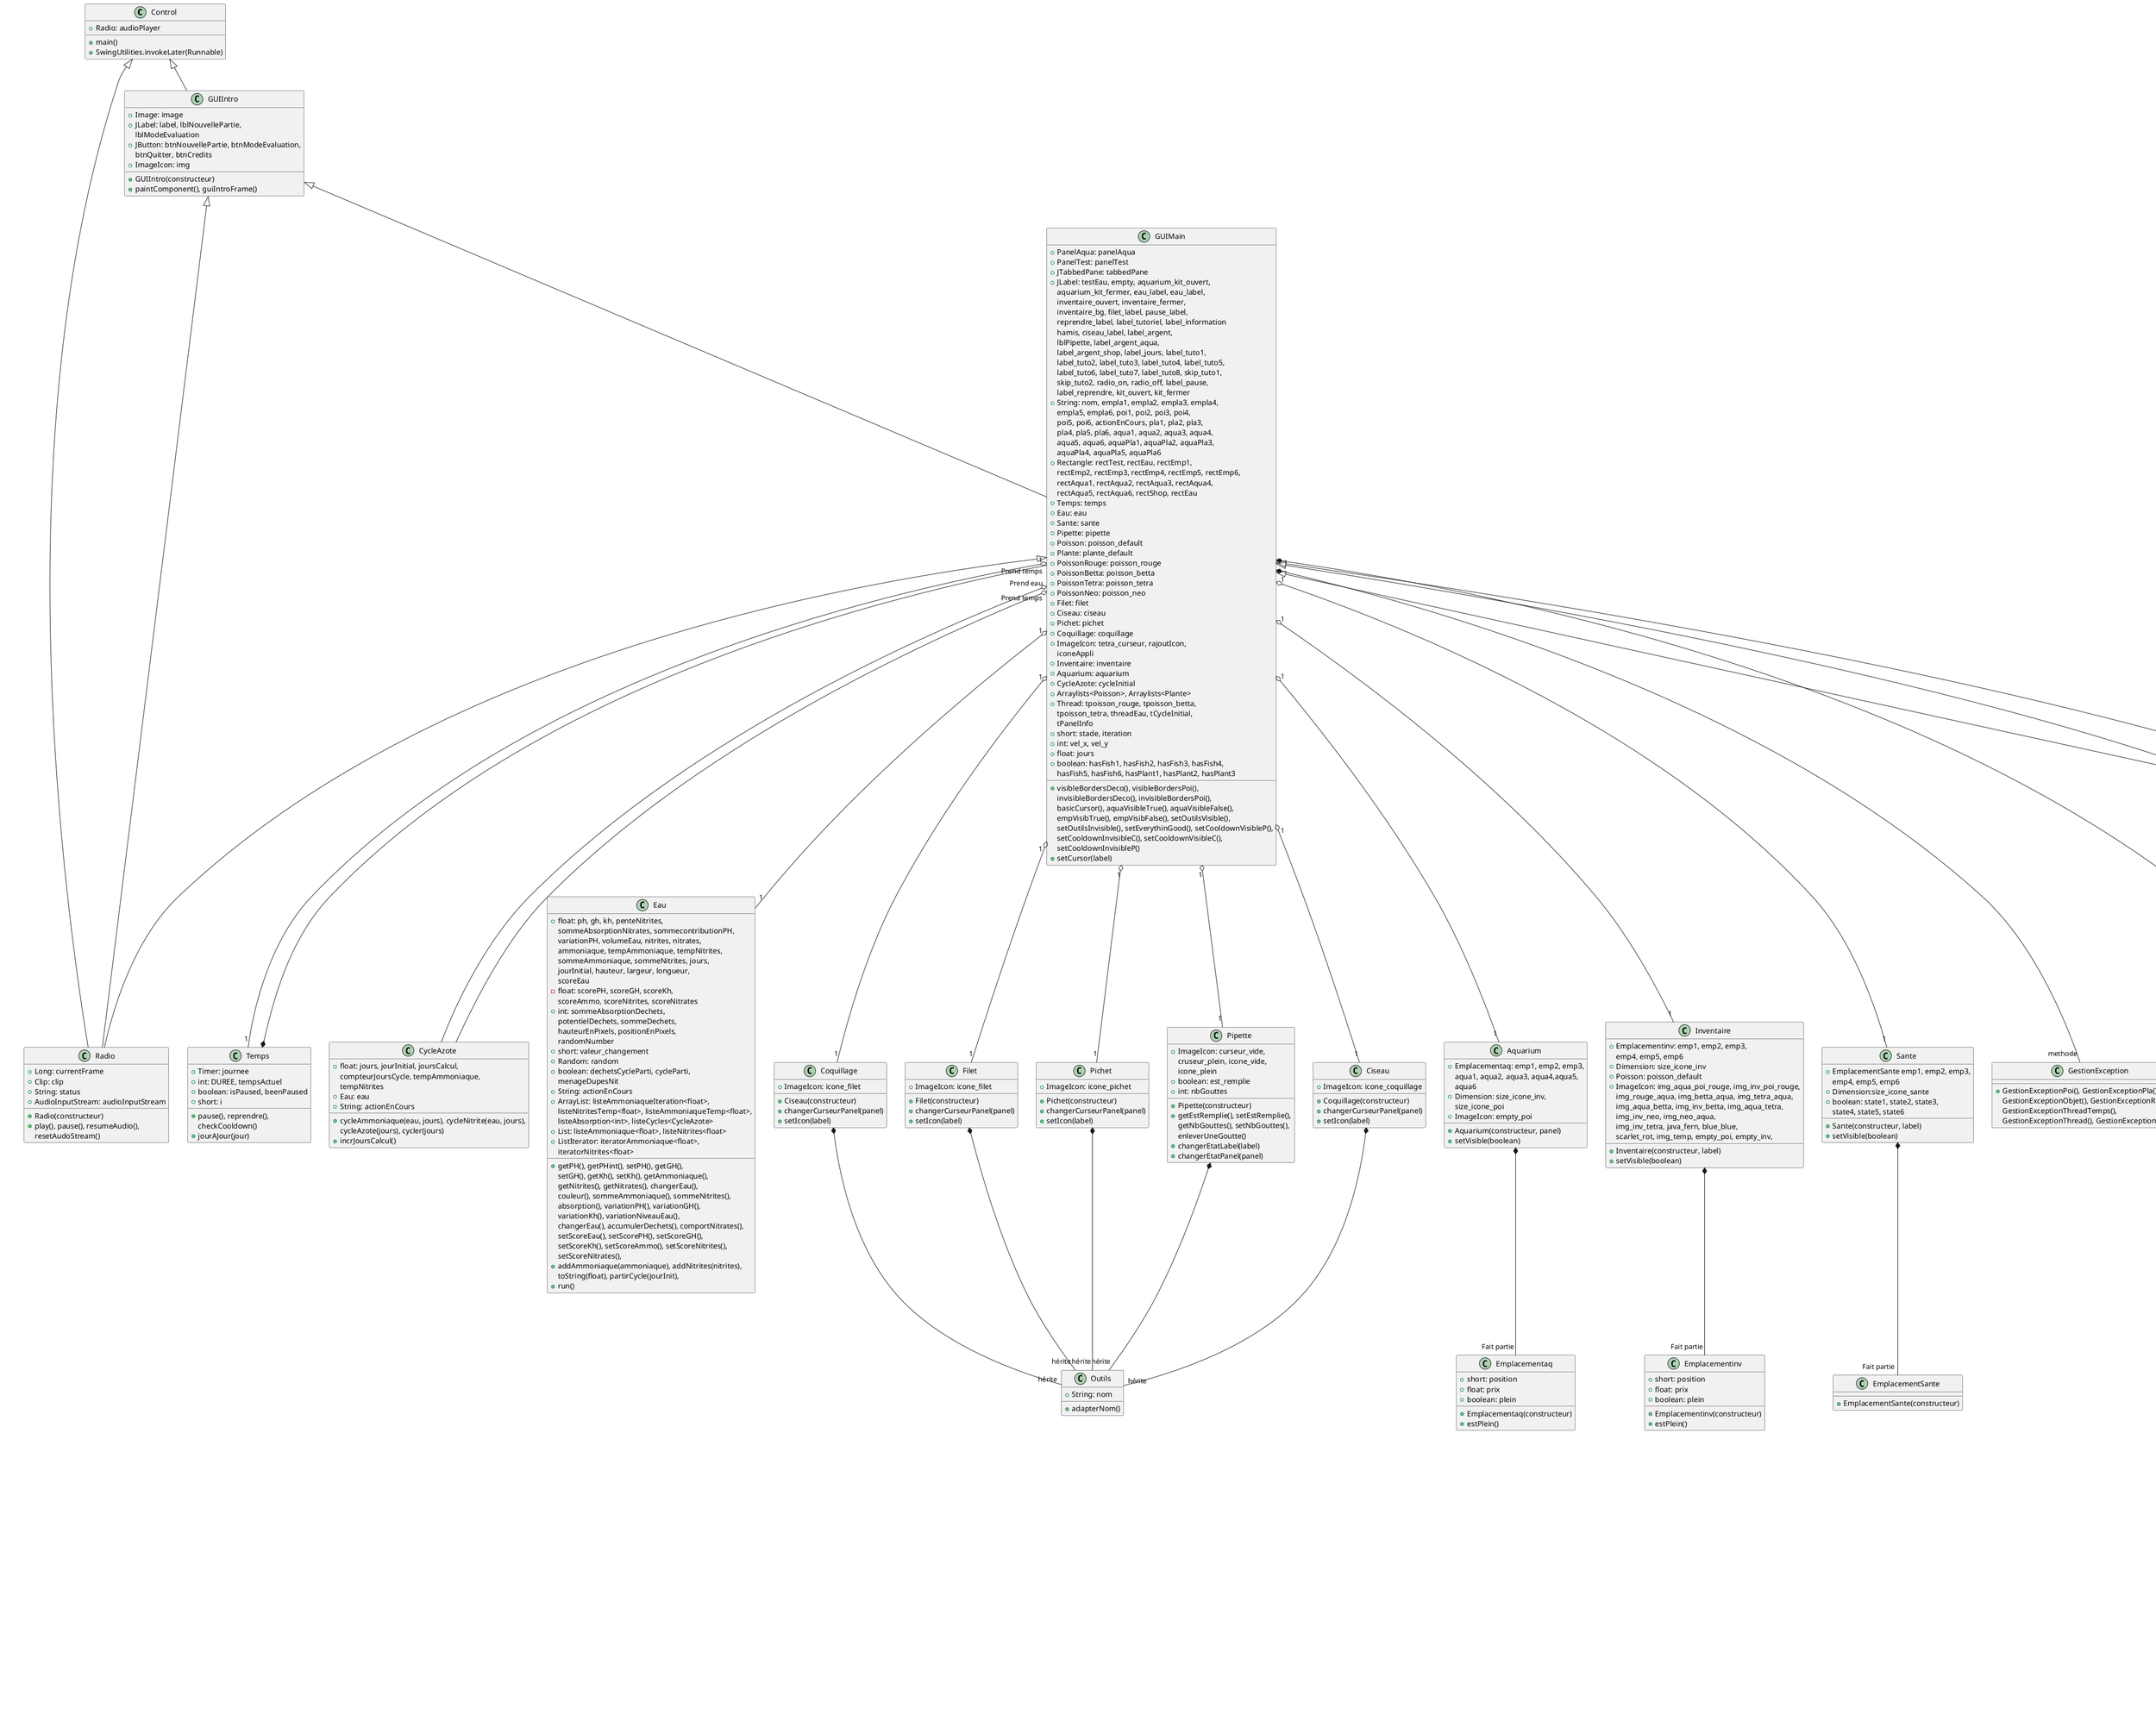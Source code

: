 @startuml Diagram
scale 1


class Control {
    +main()
    +Radio: audioPlayer
    +SwingUtilities.invokeLater(Runnable)
    }

class GUIIntro {
    +Image: image
    +JLabel: label, lblNouvellePartie,
    lblModeEvaluation
    +JButton: btnNouvellePartie, btnModeEvaluation,
    btnQuitter, btnCredits
    +ImageIcon: img
    +GUIIntro(constructeur)
    +paintComponent(), guiIntroFrame()
}

class CycleAzote {
    +float: jours, jourInitial, joursCalcul,
    compteurJoursCycle, tempAmmoniaque,
    tempNitrites
    +Eau: eau
    +String: actionEnCours
    +cycleAmmoniaque(eau, jours), cycleNitrite(eau, jours),
    cycleAzote(jours), cycler(jours)
    +incrJoursCalcul()
}

class Eau {
    +float: ph, gh, kh, penteNitrites,
    sommeAbsorptionNitrates, sommecontributionPH,
    variationPH, volumeEau, nitrites, nitrates,
    ammoniaque, tempAmmoniaque, tempNitrites,
    sommeAmmoniaque, sommeNitrites, jours,
    jourInitial, hauteur, largeur, longueur,
    scoreEau
    -float: scorePH, scoreGH, scoreKh,
    scoreAmmo, scoreNitrites, scoreNitrates
    +int: sommeAbsorptionDechets,
    potentielDechets, sommeDechets,
    hauteurEnPixels, positionEnPixels,
    randomNumber
    +short: valeur_changement
    +Random: random
    +boolean: dechetsCycleParti, cycleParti,
    menageDupesNit
    +String: actionEnCours
    +ArrayList: listeAmmoniaqueIteration<float>,
    listeNitritesTemp<float>, listeAmmoniaqueTemp<float>,
    listeAbsorption<int>, listeCycles<CycleAzote>
    +List: listeAmmoniaque<float>, listeNitrites<float>
    +ListIterator: iteratorAmmoniaque<float>,
    iteratorNitrites<float>
    +getPH(), getPHint(), setPH(), getGH(),
    setGH(), getKh(), setKh(), getAmmoniaque(),
    getNitrites(), getNitrates(), changerEau(),
    couleur(), sommeAmmoniaque(), sommeNitrites(),
    absorption(), variationPH(), variationGH(),
    variationKh(), variationNiveauEau(),
    changerEau(), accumulerDechets(), comportNitrates(),
    setScoreEau(), setScorePH(), setScoreGH(),
    setScoreKh(), setScoreAmmo(), setScoreNitrites(),
    setScoreNitrates(),
    +addAmmoniaque(ammoniaque), addNitrites(nitrites),
    toString(float), partirCycle(jourInit),
    +run()
}

class Molecules {
    +Eau: eau
    +double: molAtomeNAmmo, molAtomeNNi,
    molAtomeNNa, molAtomeONi, molAtomeONa,
    molAtomeH, sommeMoLn, sommeMolO,
    molAmmoniaque, molNitrites, molNitrates,
    +float: masseMolaireAmmoniaque, masseMolaireNitrites,
    masseMolaireNitrates
    +ammoniaqueMgLtoMol(), ammoniaqueAtomesMol(),
    nitritesMgLtoMol(), nitritesAtomesMol(),
    nitratesMgLtoMol(), nitratesAtomesMol(),
    sommeMolN(), sommeMolO(),
}

class Temps {
    +Timer: journee
    +int: DUREE, tempsActuel
    +boolean: isPaused, beenPaused
    +short: i
    +pause(), reprendre(), 
    checkCooldown()
    +jourAJour(jour)
}

class Outils {
    +String: nom
    +adapterNom()
}

class Pipette {
    +ImageIcon: curseur_vide,
    cruseur_plein, icone_vide,
    icone_plein
    +boolean: est_remplie
    +int: nbGouttes
    +Pipette(constructeur)
    +getEstRemplie(), setEstRemplie(),
    getNbGouttes(), setNbGouttes(),
    enleverUneGoutte()
    +changerEtatLabel(label)
    +changerEtatPanel(panel)
}

class Ciseau {
    +ImageIcon: icone_coquillage
    +Coquillage(constructeur)
    +changerCurseurPanel(panel)
    +setIcon(label)
}

class Coquillage {
    +ImageIcon: icone_filet
    +Ciseau(constructeur)
    +changerCurseurPanel(panel)
    +setIcon(label)
}

class Filet {
    +ImageIcon: icone_filet
    +Filet(constructeur)
    +changerCurseurPanel(panel)
    +setIcon(label)
}

class Pichet {
    +ImageIcon: icone_pichet
    +Pichet(constructeur)
    +changerCurseurPanel(panel)
    +setIcon(label)
}

class Aquarium {
    +Emplacementaq: emp1, emp2, emp3,
    aqua1, aqua2, aqua3, aqua4,aqua5,
    aqua6
    +Dimension: size_icone_inv,
    size_icone_poi
    +ImageIcon: empty_poi
    +Aquarium(constructeur, panel)
    +setVisible(boolean)
}

class Argent {
    +int: argent, emp1, emp2, emp3,
    poi1, poi2, poi3, poi4
    +String: montant
    +boolean: normal
    +paye(label, label2)
}

class Emplacementaq {
    +short: position
    +float: prix
    +boolean: plein
    +Emplacementaq(constructeur)
    +estPlein()
}

class Emplacementinv {
    +short: position
    +float: prix
    +boolean: plein
    +Emplacementinv(constructeur)
    +estPlein()
}

class EmplacementSante {
    +EmplacementSante(constructeur)
}

class Inventaire {
    +Emplacementinv: emp1, emp2, emp3,
    emp4, emp5, emp6
    +Dimension: size_icone_inv
    +Poisson: poisson_default
    +ImageIcon: img_aqua_poi_rouge, img_inv_poi_rouge,
    img_rouge_aqua, img_betta_aqua, img_tetra_aqua,
    img_aqua_betta, img_inv_betta, img_aqua_tetra,
    img_inv_neo, img_neo_aqua,
    img_inv_tetra, java_fern, blue_blue,
    scarlet_rot, img_temp, empty_poi, empty_inv,
    +Inventaire(constructeur, label)
    +setVisible(boolean)
}

class Magasin {
    +int: emp, prix_rouge, prix_betta,
    prix_tetra, prix_neo, prix_java,
    prix_blue, prix_scarlet, prix_erdtree
    +Random: random
    +ajustement_argent(prix)
    +checkPoissonPrix(type), checkPlantePrix(type),
    gotMoney(type)
    +generatingNumber(), updateToolTip(),
    rabais(short), resetPrice()
}

class Sante {
    +EmplacementSante emp1, emp2, emp3,
    emp4, emp5, emp6
    +Dimension:size_icone_sante
    +boolean: state1, state2, state3,
    state4, state5, state6
    +Sante(constructeur, label)
    +setVisible(boolean)
}

class Plante {
    int: index, prix
    +String: empInv, empAqua, nom
    +Plante(constructeur)
}

class BlueBlue {
    +ImageIcon: icon
    +int: prix, absorptionNitrates,
    absorptionDechets
    +float: contributionPH
}

class JavaFern {
    +ImageIcon: icon
    +int: prix, absorptionNitrates,
    absorptionDechets
    +float: contributionPH
}

class ScarletRot {
    +ImageIcon: icon
    +int: prix, absorptionNitrates,
    absorptionDechets
    +float: contributionPH
}

class Erdtree {
    +ImageIcon: icon
    +int: prix, absorptionNitrates,
    absorptionDechets
    +float: contributionPH
}

class Poisson {
    +int: vel_x, vel_y, sante, index
    +String: direction, empInv, empAqua, nom
    +boolean: var
    +short: sante
    +Poisson: selection
    +Random: random
    +ArrayList: listeACleanUp<short>,
    listeVraisPoissons<Poisson>
    +Image: rip
    +setOpaque(isOpaque)
    +setXVelocity(vel_x), setYVelocity(vel_y),
    +setEmpInv(empInv), setEmpAqua(empAqua)
    +setNom(nom)
    +getXVelocity(), getYVelocity(), getEmpInv(),
    getEmpAqua(), getNom(), fishType(), 
    setSante(short), ajustersante(short, int),
    checkTolerance(string), killFish(short),
    cleanUp(), setFalse(short), setBarValue(short)
    +getImage(coter, img, poisson_droite, poisson_gauche, empty)
    +updateToolTip(label, type)
}

class PoissonBetta {
    +int: x_min, x_max, y_min, y_max, x_temp, y_temp,
    side, vel_x, vel_y, prix, dechets, tolerance
    +Image: img, poisson_droite, poisson_gauche
    +PoissonBetta(constructeur)
    +paintComponent(), deplacer(), checkTolerance(),
    setImg()
    +run()
}

class PoissonNeo {
    +int: x_min, x_max, y_min, y_max, x_temp, y_temp,
    side, vel_x, vel_y, prix, dechets, tolerance
    +Image: img, poisson_droite, poisson_gauche, empty
    +PoissonNeo(constructeur)
    +paintComponent(), deplacer(), checkTolerance(),
    setImg()
    +run()
}

class PoissonRouge {
    +int: x_min, x_max, y_min, y_max, x_temp, y_temp,
    side, vel_x, vel_y, prix, dechets, tolerance
    +Image: img, poisson_droite, poisson_gauche, empty
    +PoissonRouge(constructeur)
    +paintComponent(), deplacer(), checkTolerance(),
    setImg()
    +run()
}

class PoissonTetra {
    +int: x_min, x_max, y_min, y_max, x_temp, y_temp,
    side, vel_x, vel_y, prix, dechets, tolerance
    +Image: img, poisson_droite, poisson_gauche
    +PoissonNeo(constructeur)
    +paintComponent(), deplacer(), checkTolerance(),
    setImg()
    +run()
}

class GestionException {
    +GestionExceptionPoi(), GestionExceptionPla(),
    GestionExceptionObjet(), GestionExceptionRadio(),
    GestionExceptionThreadTemps(), 
    GestionExceptionThread(), GestionExceptionRadio2()
}

class MethodeGUIMain {
    +Aquarium: aquarium
    +Inventaire: inventaire
    +boolean: hasPlants, coolDownC, coolDownP, isCoquillage,
    isPichet, dansRectC
    +int: clickRecentC, CD_COQUILLAGE, CD_PICHET
    +checkRectanglesDeco(rectangle, label, icone, labels2,
    emplacement, hasPlant, hasPlantString, indexInv,
    indexAqua, pla)
    +checkRectanglesPoi(rectangle, label1, icone, label2,
    emplacement, hasFish, hasFishString, index, poi,
    aqua)
    +checkRectanglesPoiFilet(rectangle, label1, icone, hasFish,
    hasFishString, index, aqua)
    +checkRectanglesDecoCiseau(rectangle, label1, icone, hasPlant,
    hasPlantString, index, pla)
    +createPoissonTetra(emplacement, label1, index), 
    createPoissonRouge(emplacement, label1, index),
    createPoissonBetta(emplacement, label1, index),
    createPoissonNeo(emplacement, label1, index),
    +setEmpla(emplacement), getEmplaToInnt(emplacement)
    +setHasFish(hasFish), setHasPlant(hasPlant), 
    setHasFishFalse(hashFish), setHasPlantFalse(hasPlant)
    +setIndexPoi(index1)
    +setEmplaToFish(emplacement, poi, label1, index), 
    setEmplaToPlant(emplacement, pla, label1, index)
    +checkFishType(aqua), checkPlantType(plante)
    +setAquaName(index, aqua), setPlantName(index, plant)
    +hasPlant(), getEauDimensions(), setEauDimensions(dimension)
    +coolDownP(), coolDownC(), rectPlant(), rectAquarium()
}

class Radio {
    +Long: currentFrame
    +Clip: clip
    +String: status
    +AudioInputStream: audioInputStream
    +Radio(constructeur)
    +play(), pause(), resumeAudio(), 
    resetAudoStream()
}

class PanelAqua {
    +Image: background
    +PanelAqua(constructeur)
    +paintComponent()
}

class PanelInfo {
    +JLabel: lblAction, lblN, lblH, lblO,
    lblAmmo, lblNit, lblNat, lblPH, lblGH,
    lblKH, lblScore, lbldechets, lblAbsDechets
    +short: scoreEau
    +JProgressBar: progressBar
    +DecimalFormat: df
    +Molecules: mol
    +String: actionEnCours
    +PanelInfo(constructeur)
    +setActionEnCours(), changerEtatBarre(),
    paintComponent()
    +run()
}

class PanelShop {
    +int: i
    +JButton: poisson_rouge, poisson_betta,
    poisson_tetra, java_fern, blue_blue, scarlet_rot,
    poisson_neo, planteErdtree
    +JLabel: rouge, betta, tetra, java, blue,
    rot, neo, erdtree, rabais_rouge, rabais_betta,
    rabais_tetra, rabais_java, rabais_blue, rabais_rot,
    rabais_neo, rabais_erdtree
    + Dimension: shop_dimension
    +PanelShop(constructeur)
    +paintComponent()
    +checkcase(icon, type, poisson, plante)
    +checkFish(typePoisson, index), checkPlant(typePlante, index),
    +setLabel(index, icon, typePlante)
    +setName(index, typePlante)
}

class PanelTest {
    +CycleAqua: cycle
    +JLabel: lblAmmo, lblNitrites, lblNitrates, 
    lblPH, lblGH, lblKH, lblScorePH, lblScoreGH, 
    lblScoreKH, lblScoreAmmo, lblScoreNitrites, 
    lblScoreNitrates, lblScoreEau, lblOKAmmo, 
    lblOKNitrites, lblOKNitrates, lblOKPH, lblOKGH, 
    lblOKKH
    +Thread: cycle1
    +boolean: isFocused
    +Molecules: mol
    +PanelTest(constructeur)
}

class GUIMain {
    +PanelAqua: panelAqua
    +PanelTest: panelTest
    +JTabbedPane: tabbedPane
    +JLabel: testEau, empty, aquarium_kit_ouvert,
    aquarium_kit_fermer, eau_label, eau_label,
    inventaire_ouvert, inventaire_fermer, 
    inventaire_bg, filet_label, pause_label, 
    reprendre_label, label_tutoriel, label_information 
    hamis, ciseau_label, label_argent,
    lblPipette, label_argent_aqua,
    label_argent_shop, label_jours, label_tuto1,
    label_tuto2, label_tuto3, label_tuto4, label_tuto5,
    label_tuto6, label_tuto7, label_tuto8, skip_tuto1,
    skip_tuto2, radio_on, radio_off, label_pause, 
    label_reprendre, kit_ouvert, kit_fermer
    +String: nom, empla1, empla2, empla3, empla4,
    empla5, empla6, poi1, poi2, poi3, poi4,
    poi5, poi6, actionEnCours, pla1, pla2, pla3,
    pla4, pla5, pla6, aqua1, aqua2, aqua3, aqua4,
    aqua5, aqua6, aquaPla1, aquaPla2, aquaPla3,
    aquaPla4, aquaPla5, aquaPla6
    +Rectangle: rectTest, rectEau, rectEmp1,
    rectEmp2, rectEmp3, rectEmp4, rectEmp5, rectEmp6,
    rectAqua1, rectAqua2, rectAqua3, rectAqua4,
    rectAqua5, rectAqua6, rectShop, rectEau
    +Temps: temps
    +Eau: eau
    +Sante: sante
    +Pipette: pipette
    +Poisson: poisson_default
    +Plante: plante_default
    +PoissonRouge: poisson_rouge
    +PoissonBetta: poisson_betta
    +PoissonTetra: poisson_tetra
    +PoissonNeo: poisson_neo
    +Filet: filet
    +Ciseau: ciseau
    +Pichet: pichet
    +Coquillage: coquillage
    +ImageIcon: tetra_curseur, rajoutIcon,
    iconeAppli
    +Inventaire: inventaire
    +Aquarium: aquarium
    +CycleAzote: cycleInitial
    +Arraylists<Poisson>, Arraylists<Plante>
    +Thread: tpoisson_rouge, tpoisson_betta,
    tpoisson_tetra, threadEau, tCycleInitial,
    tPanelInfo
    +short: stade, iteration
    +int: vel_x, vel_y
    +float: jours
    +boolean: hasFish1, hasFish2, hasFish3, hasFish4,
    hasFish5, hasFish6, hasPlant1, hasPlant2, hasPlant3
    +visibleBordersDeco(), visibleBordersPoi(),
    invisibleBordersDeco(), invisibleBordersPoi(),
    basicCursor(), aquaVisibleTrue(), aquaVisibleFalse(),
    empVisibTrue(), empVisibFalse(), setOutilsVisible(),
    setOutilsInvisible(), setEverythinGood(), setCooldownVisibleP(),
    setCooldownInvisibleC(), setCooldownVisibleC(),
    setCooldownInvisibleP()
    +setCursor(label)
}


Control <|-- GUIIntro
Control <|-- Radio

GUIIntro <|-- GUIMain
GUIIntro <|-- Radio
GUIMain <|-- PanelAqua
GUIMain <|-- Radio
GUIMain <|-- PanelShop
GUIMain <|-- PanelInfo
PanelAqua <|-- PanelTest
PanelInfo <|-- Molecules

Pipette *-- "hérite" Outils
Ciseau *-- "hérite" Outils
Filet *-- "hérite" Outils
Pichet *-- "hérite" Outils
Coquillage *-- "hérite" Outils

Aquarium *-- "Fait partie" Emplacementaq
Inventaire *-- "Fait partie" Emplacementinv
Sante *-- "Fait partie" EmplacementSante
GUIMain "Prend eau" o-- CycleAzote
GUIMain "Prend temps" o-- CycleAzote
Temps *-- "Prend temps" GUIMain
GUIMain *-- "methode" MethodeGUIMain
GUIMain *-- "methode" GestionException
PanelShop *-- "methode" Magasin
PanelShop *-- "prend l'argent" Argent

PoissonRouge *-- "hérite" Poisson
PoissonBetta *-- "hérite" Poisson
PoissonTetra *-- "hérite" Poisson
PoissonNeo *-- "hérite" Poisson
JavaFern *-- "hérite" Plante
BlueBlue *-- "hérite" Plante
ScarletRot *-- "hérite" Plante
Erdtree *-- "hérite" Plante

GUIMain "1" o-- "1" Pipette
GUIMain "1" o-- "1" Ciseau
GUIMain "1" o-- "1" Filet
GUIMain "1" o-- "1" Pichet
GUIMain "1" o-- "1" Coquillage
GUIMain "1" o-- "1" Inventaire
GUIMain "1" o-- "1" Sante
GUIMain "1" o-- "1" Aquarium
GUIMain "1" o-- "1" Eau
GUIMain "1" o-- "1" Temps

PanelShop "1..*" o-- "1" PoissonRouge
PanelShop "1..*" o-- "1" PoissonBetta
PanelShop "1..*" o-- "1" PoissonTetra
PanelShop "1..*" o-- "1" PoissonNeo
PanelShop "1..*" o-- "1" JavaFern
PanelShop "1..*" o-- "1" BlueBlue
PanelShop "1..*" o-- "1" ScarletRot
PanelShop "1..*" o-- "1" Erdtree

@enduml
